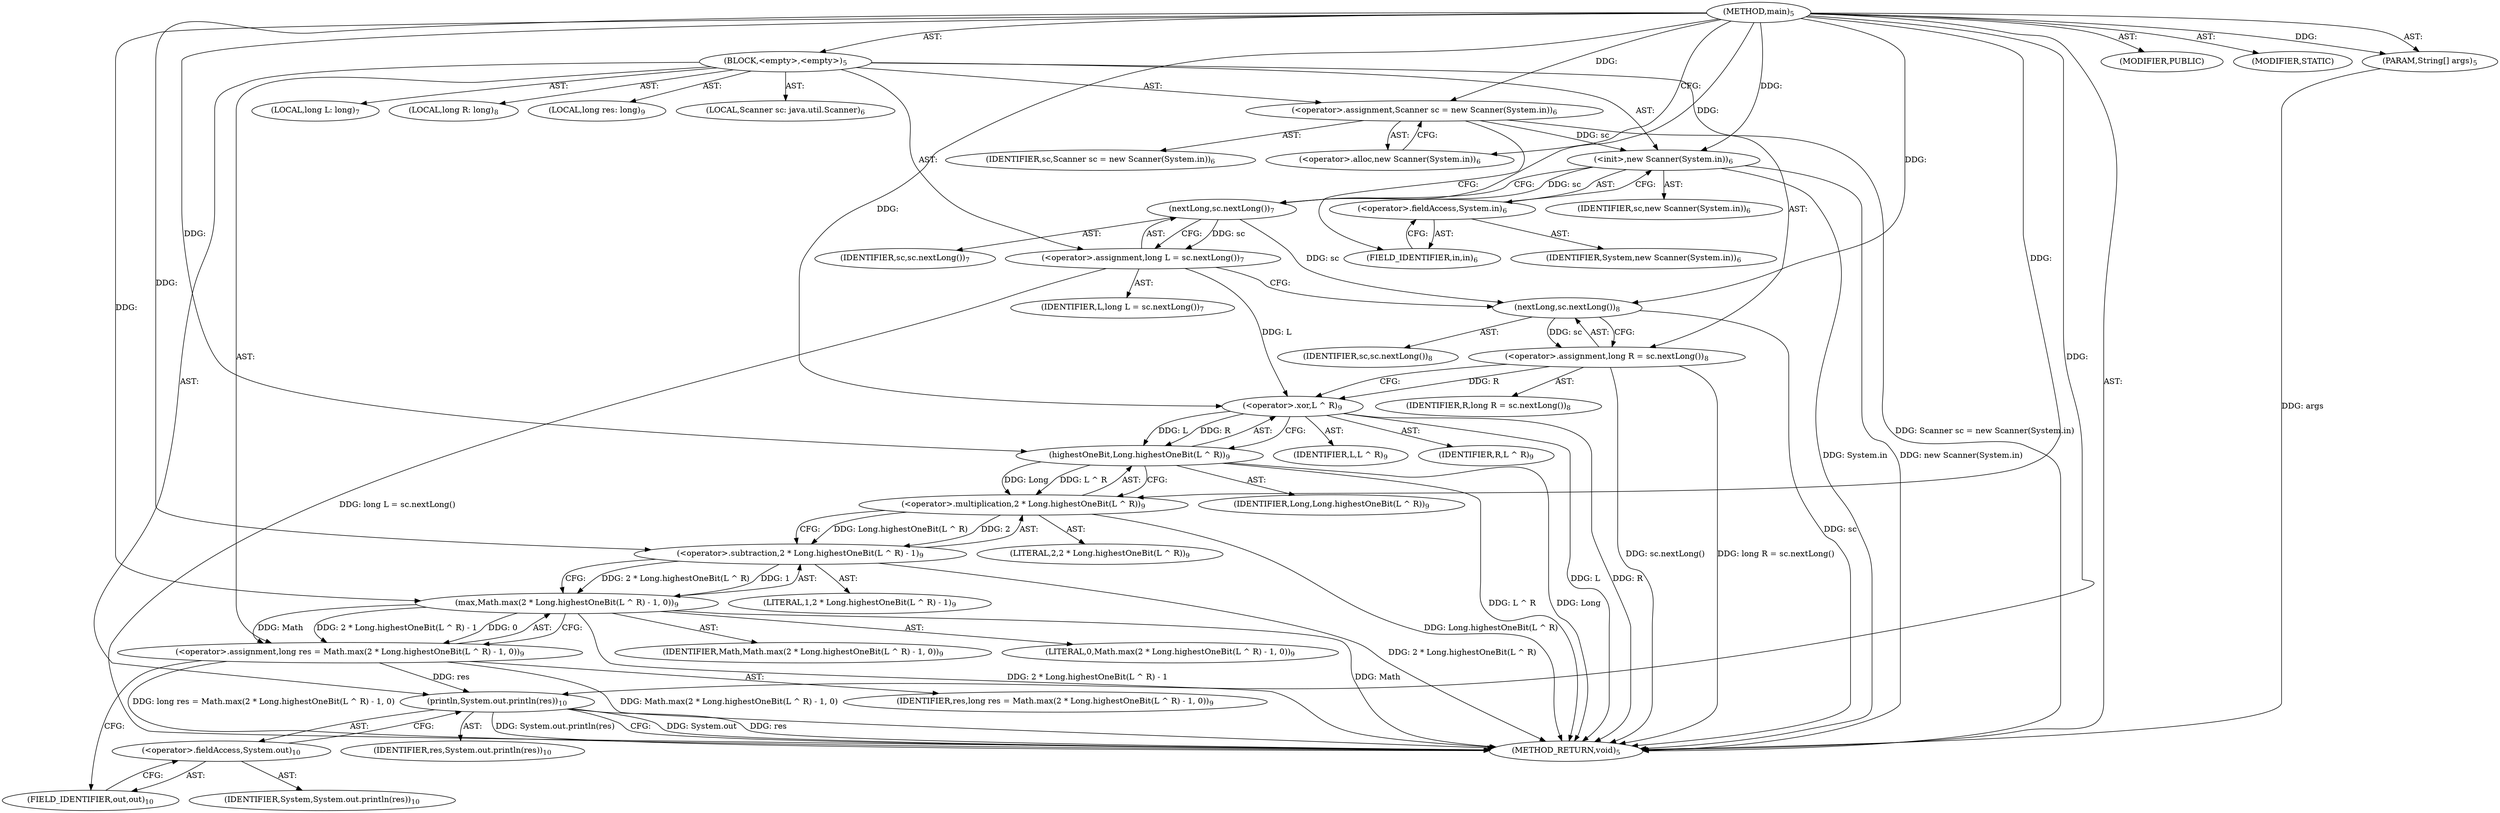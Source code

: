 digraph "main" {  
"19" [label = <(METHOD,main)<SUB>5</SUB>> ]
"20" [label = <(PARAM,String[] args)<SUB>5</SUB>> ]
"21" [label = <(BLOCK,&lt;empty&gt;,&lt;empty&gt;)<SUB>5</SUB>> ]
"4" [label = <(LOCAL,Scanner sc: java.util.Scanner)<SUB>6</SUB>> ]
"22" [label = <(&lt;operator&gt;.assignment,Scanner sc = new Scanner(System.in))<SUB>6</SUB>> ]
"23" [label = <(IDENTIFIER,sc,Scanner sc = new Scanner(System.in))<SUB>6</SUB>> ]
"24" [label = <(&lt;operator&gt;.alloc,new Scanner(System.in))<SUB>6</SUB>> ]
"25" [label = <(&lt;init&gt;,new Scanner(System.in))<SUB>6</SUB>> ]
"3" [label = <(IDENTIFIER,sc,new Scanner(System.in))<SUB>6</SUB>> ]
"26" [label = <(&lt;operator&gt;.fieldAccess,System.in)<SUB>6</SUB>> ]
"27" [label = <(IDENTIFIER,System,new Scanner(System.in))<SUB>6</SUB>> ]
"28" [label = <(FIELD_IDENTIFIER,in,in)<SUB>6</SUB>> ]
"29" [label = <(LOCAL,long L: long)<SUB>7</SUB>> ]
"30" [label = <(&lt;operator&gt;.assignment,long L = sc.nextLong())<SUB>7</SUB>> ]
"31" [label = <(IDENTIFIER,L,long L = sc.nextLong())<SUB>7</SUB>> ]
"32" [label = <(nextLong,sc.nextLong())<SUB>7</SUB>> ]
"33" [label = <(IDENTIFIER,sc,sc.nextLong())<SUB>7</SUB>> ]
"34" [label = <(LOCAL,long R: long)<SUB>8</SUB>> ]
"35" [label = <(&lt;operator&gt;.assignment,long R = sc.nextLong())<SUB>8</SUB>> ]
"36" [label = <(IDENTIFIER,R,long R = sc.nextLong())<SUB>8</SUB>> ]
"37" [label = <(nextLong,sc.nextLong())<SUB>8</SUB>> ]
"38" [label = <(IDENTIFIER,sc,sc.nextLong())<SUB>8</SUB>> ]
"39" [label = <(LOCAL,long res: long)<SUB>9</SUB>> ]
"40" [label = <(&lt;operator&gt;.assignment,long res = Math.max(2 * Long.highestOneBit(L ^ R) - 1, 0))<SUB>9</SUB>> ]
"41" [label = <(IDENTIFIER,res,long res = Math.max(2 * Long.highestOneBit(L ^ R) - 1, 0))<SUB>9</SUB>> ]
"42" [label = <(max,Math.max(2 * Long.highestOneBit(L ^ R) - 1, 0))<SUB>9</SUB>> ]
"43" [label = <(IDENTIFIER,Math,Math.max(2 * Long.highestOneBit(L ^ R) - 1, 0))<SUB>9</SUB>> ]
"44" [label = <(&lt;operator&gt;.subtraction,2 * Long.highestOneBit(L ^ R) - 1)<SUB>9</SUB>> ]
"45" [label = <(&lt;operator&gt;.multiplication,2 * Long.highestOneBit(L ^ R))<SUB>9</SUB>> ]
"46" [label = <(LITERAL,2,2 * Long.highestOneBit(L ^ R))<SUB>9</SUB>> ]
"47" [label = <(highestOneBit,Long.highestOneBit(L ^ R))<SUB>9</SUB>> ]
"48" [label = <(IDENTIFIER,Long,Long.highestOneBit(L ^ R))<SUB>9</SUB>> ]
"49" [label = <(&lt;operator&gt;.xor,L ^ R)<SUB>9</SUB>> ]
"50" [label = <(IDENTIFIER,L,L ^ R)<SUB>9</SUB>> ]
"51" [label = <(IDENTIFIER,R,L ^ R)<SUB>9</SUB>> ]
"52" [label = <(LITERAL,1,2 * Long.highestOneBit(L ^ R) - 1)<SUB>9</SUB>> ]
"53" [label = <(LITERAL,0,Math.max(2 * Long.highestOneBit(L ^ R) - 1, 0))<SUB>9</SUB>> ]
"54" [label = <(println,System.out.println(res))<SUB>10</SUB>> ]
"55" [label = <(&lt;operator&gt;.fieldAccess,System.out)<SUB>10</SUB>> ]
"56" [label = <(IDENTIFIER,System,System.out.println(res))<SUB>10</SUB>> ]
"57" [label = <(FIELD_IDENTIFIER,out,out)<SUB>10</SUB>> ]
"58" [label = <(IDENTIFIER,res,System.out.println(res))<SUB>10</SUB>> ]
"59" [label = <(MODIFIER,PUBLIC)> ]
"60" [label = <(MODIFIER,STATIC)> ]
"61" [label = <(METHOD_RETURN,void)<SUB>5</SUB>> ]
  "19" -> "20"  [ label = "AST: "] 
  "19" -> "21"  [ label = "AST: "] 
  "19" -> "59"  [ label = "AST: "] 
  "19" -> "60"  [ label = "AST: "] 
  "19" -> "61"  [ label = "AST: "] 
  "21" -> "4"  [ label = "AST: "] 
  "21" -> "22"  [ label = "AST: "] 
  "21" -> "25"  [ label = "AST: "] 
  "21" -> "29"  [ label = "AST: "] 
  "21" -> "30"  [ label = "AST: "] 
  "21" -> "34"  [ label = "AST: "] 
  "21" -> "35"  [ label = "AST: "] 
  "21" -> "39"  [ label = "AST: "] 
  "21" -> "40"  [ label = "AST: "] 
  "21" -> "54"  [ label = "AST: "] 
  "22" -> "23"  [ label = "AST: "] 
  "22" -> "24"  [ label = "AST: "] 
  "25" -> "3"  [ label = "AST: "] 
  "25" -> "26"  [ label = "AST: "] 
  "26" -> "27"  [ label = "AST: "] 
  "26" -> "28"  [ label = "AST: "] 
  "30" -> "31"  [ label = "AST: "] 
  "30" -> "32"  [ label = "AST: "] 
  "32" -> "33"  [ label = "AST: "] 
  "35" -> "36"  [ label = "AST: "] 
  "35" -> "37"  [ label = "AST: "] 
  "37" -> "38"  [ label = "AST: "] 
  "40" -> "41"  [ label = "AST: "] 
  "40" -> "42"  [ label = "AST: "] 
  "42" -> "43"  [ label = "AST: "] 
  "42" -> "44"  [ label = "AST: "] 
  "42" -> "53"  [ label = "AST: "] 
  "44" -> "45"  [ label = "AST: "] 
  "44" -> "52"  [ label = "AST: "] 
  "45" -> "46"  [ label = "AST: "] 
  "45" -> "47"  [ label = "AST: "] 
  "47" -> "48"  [ label = "AST: "] 
  "47" -> "49"  [ label = "AST: "] 
  "49" -> "50"  [ label = "AST: "] 
  "49" -> "51"  [ label = "AST: "] 
  "54" -> "55"  [ label = "AST: "] 
  "54" -> "58"  [ label = "AST: "] 
  "55" -> "56"  [ label = "AST: "] 
  "55" -> "57"  [ label = "AST: "] 
  "22" -> "28"  [ label = "CFG: "] 
  "25" -> "32"  [ label = "CFG: "] 
  "30" -> "37"  [ label = "CFG: "] 
  "35" -> "49"  [ label = "CFG: "] 
  "40" -> "57"  [ label = "CFG: "] 
  "54" -> "61"  [ label = "CFG: "] 
  "24" -> "22"  [ label = "CFG: "] 
  "26" -> "25"  [ label = "CFG: "] 
  "32" -> "30"  [ label = "CFG: "] 
  "37" -> "35"  [ label = "CFG: "] 
  "42" -> "40"  [ label = "CFG: "] 
  "55" -> "54"  [ label = "CFG: "] 
  "28" -> "26"  [ label = "CFG: "] 
  "44" -> "42"  [ label = "CFG: "] 
  "57" -> "55"  [ label = "CFG: "] 
  "45" -> "44"  [ label = "CFG: "] 
  "47" -> "45"  [ label = "CFG: "] 
  "49" -> "47"  [ label = "CFG: "] 
  "19" -> "24"  [ label = "CFG: "] 
  "20" -> "61"  [ label = "DDG: args"] 
  "22" -> "61"  [ label = "DDG: Scanner sc = new Scanner(System.in)"] 
  "25" -> "61"  [ label = "DDG: System.in"] 
  "25" -> "61"  [ label = "DDG: new Scanner(System.in)"] 
  "30" -> "61"  [ label = "DDG: long L = sc.nextLong()"] 
  "37" -> "61"  [ label = "DDG: sc"] 
  "35" -> "61"  [ label = "DDG: sc.nextLong()"] 
  "35" -> "61"  [ label = "DDG: long R = sc.nextLong()"] 
  "49" -> "61"  [ label = "DDG: L"] 
  "49" -> "61"  [ label = "DDG: R"] 
  "47" -> "61"  [ label = "DDG: L ^ R"] 
  "45" -> "61"  [ label = "DDG: Long.highestOneBit(L ^ R)"] 
  "44" -> "61"  [ label = "DDG: 2 * Long.highestOneBit(L ^ R)"] 
  "42" -> "61"  [ label = "DDG: 2 * Long.highestOneBit(L ^ R) - 1"] 
  "40" -> "61"  [ label = "DDG: Math.max(2 * Long.highestOneBit(L ^ R) - 1, 0)"] 
  "40" -> "61"  [ label = "DDG: long res = Math.max(2 * Long.highestOneBit(L ^ R) - 1, 0)"] 
  "54" -> "61"  [ label = "DDG: System.out"] 
  "54" -> "61"  [ label = "DDG: res"] 
  "54" -> "61"  [ label = "DDG: System.out.println(res)"] 
  "47" -> "61"  [ label = "DDG: Long"] 
  "42" -> "61"  [ label = "DDG: Math"] 
  "19" -> "20"  [ label = "DDG: "] 
  "19" -> "22"  [ label = "DDG: "] 
  "32" -> "30"  [ label = "DDG: sc"] 
  "37" -> "35"  [ label = "DDG: sc"] 
  "42" -> "40"  [ label = "DDG: Math"] 
  "42" -> "40"  [ label = "DDG: 2 * Long.highestOneBit(L ^ R) - 1"] 
  "42" -> "40"  [ label = "DDG: 0"] 
  "22" -> "25"  [ label = "DDG: sc"] 
  "19" -> "25"  [ label = "DDG: "] 
  "40" -> "54"  [ label = "DDG: res"] 
  "19" -> "54"  [ label = "DDG: "] 
  "25" -> "32"  [ label = "DDG: sc"] 
  "19" -> "32"  [ label = "DDG: "] 
  "32" -> "37"  [ label = "DDG: sc"] 
  "19" -> "37"  [ label = "DDG: "] 
  "19" -> "42"  [ label = "DDG: "] 
  "44" -> "42"  [ label = "DDG: 2 * Long.highestOneBit(L ^ R)"] 
  "44" -> "42"  [ label = "DDG: 1"] 
  "45" -> "44"  [ label = "DDG: 2"] 
  "45" -> "44"  [ label = "DDG: Long.highestOneBit(L ^ R)"] 
  "19" -> "44"  [ label = "DDG: "] 
  "19" -> "45"  [ label = "DDG: "] 
  "47" -> "45"  [ label = "DDG: Long"] 
  "47" -> "45"  [ label = "DDG: L ^ R"] 
  "19" -> "47"  [ label = "DDG: "] 
  "49" -> "47"  [ label = "DDG: L"] 
  "49" -> "47"  [ label = "DDG: R"] 
  "30" -> "49"  [ label = "DDG: L"] 
  "19" -> "49"  [ label = "DDG: "] 
  "35" -> "49"  [ label = "DDG: R"] 
}
